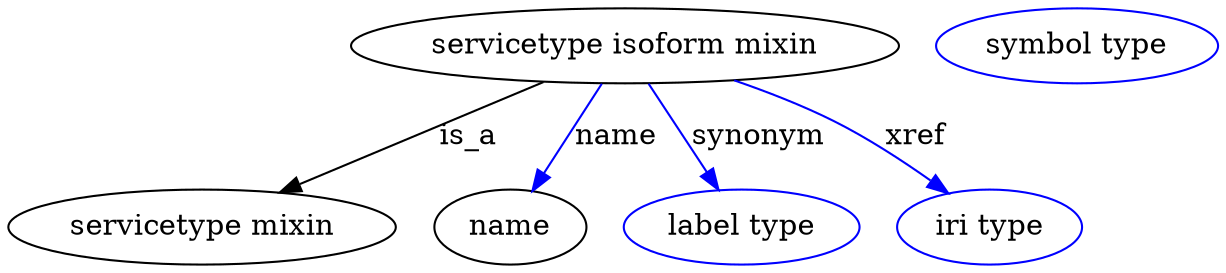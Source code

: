 digraph {
	graph [bb="0,0,579.54,123"];
	node [label="\N"];
	"servicetype isoform mixin"	[height=0.5,
		label="servicetype isoform mixin",
		pos="294.94,105",
		width=3.6469];
	"servicetype mixin"	[height=0.5,
		pos="92.942,18",
		width=2.5817];
	"servicetype isoform mixin" -> "servicetype mixin"	[label=is_a,
		lp="220.94,61.5",
		pos="e,130.07,34.621 255.99,87.611 222.77,73.633 174.93,53.501 139.66,38.658"];
	name	[height=0.5,
		pos="239.94,18",
		width=1.011];
	"servicetype isoform mixin" -> name	[color=blue,
		label=name,
		lp="290.94,61.5",
		pos="e,250.5,35.31 283.81,86.799 275.83,74.463 264.95,57.656 256.03,43.862",
		style=solid];
	synonym	[color=blue,
		height=0.5,
		label="label type",
		pos="350.94,18",
		width=1.5707];
	"servicetype isoform mixin" -> synonym	[color=blue,
		label=synonym,
		lp="358.94,61.5",
		pos="e,339.82,35.885 306.27,86.799 314.3,74.622 325.19,58.089 334.21,44.398",
		style=solid];
	xref	[color=blue,
		height=0.5,
		label="iri type",
		pos="469.94,18",
		width=1.2277];
	"servicetype isoform mixin" -> xref	[color=blue,
		label=xref,
		lp="434.44,61.5",
		pos="e,450.09,34.246 347.35,88.428 362.99,83.047 379.96,76.466 394.94,69 411.14,60.926 428.01,49.942 441.64,40.324",
		style=solid];
	"macrooperational machine mixin_name"	[color=blue,
		height=0.5,
		label="symbol type",
		pos="511.94,105",
		width=1.8776];
}
